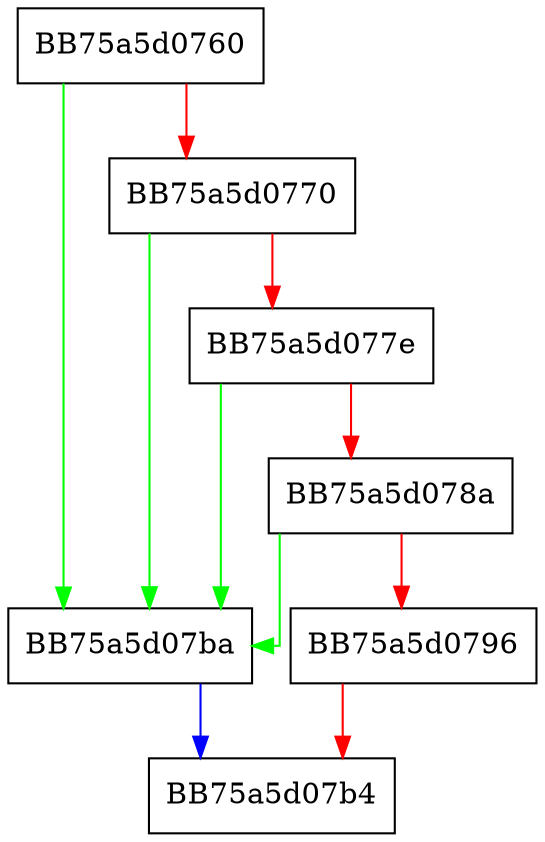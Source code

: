 digraph simboot_ismine {
  node [shape="box"];
  graph [splines=ortho];
  BB75a5d0760 -> BB75a5d07ba [color="green"];
  BB75a5d0760 -> BB75a5d0770 [color="red"];
  BB75a5d0770 -> BB75a5d07ba [color="green"];
  BB75a5d0770 -> BB75a5d077e [color="red"];
  BB75a5d077e -> BB75a5d07ba [color="green"];
  BB75a5d077e -> BB75a5d078a [color="red"];
  BB75a5d078a -> BB75a5d07ba [color="green"];
  BB75a5d078a -> BB75a5d0796 [color="red"];
  BB75a5d0796 -> BB75a5d07b4 [color="red"];
  BB75a5d07ba -> BB75a5d07b4 [color="blue"];
}